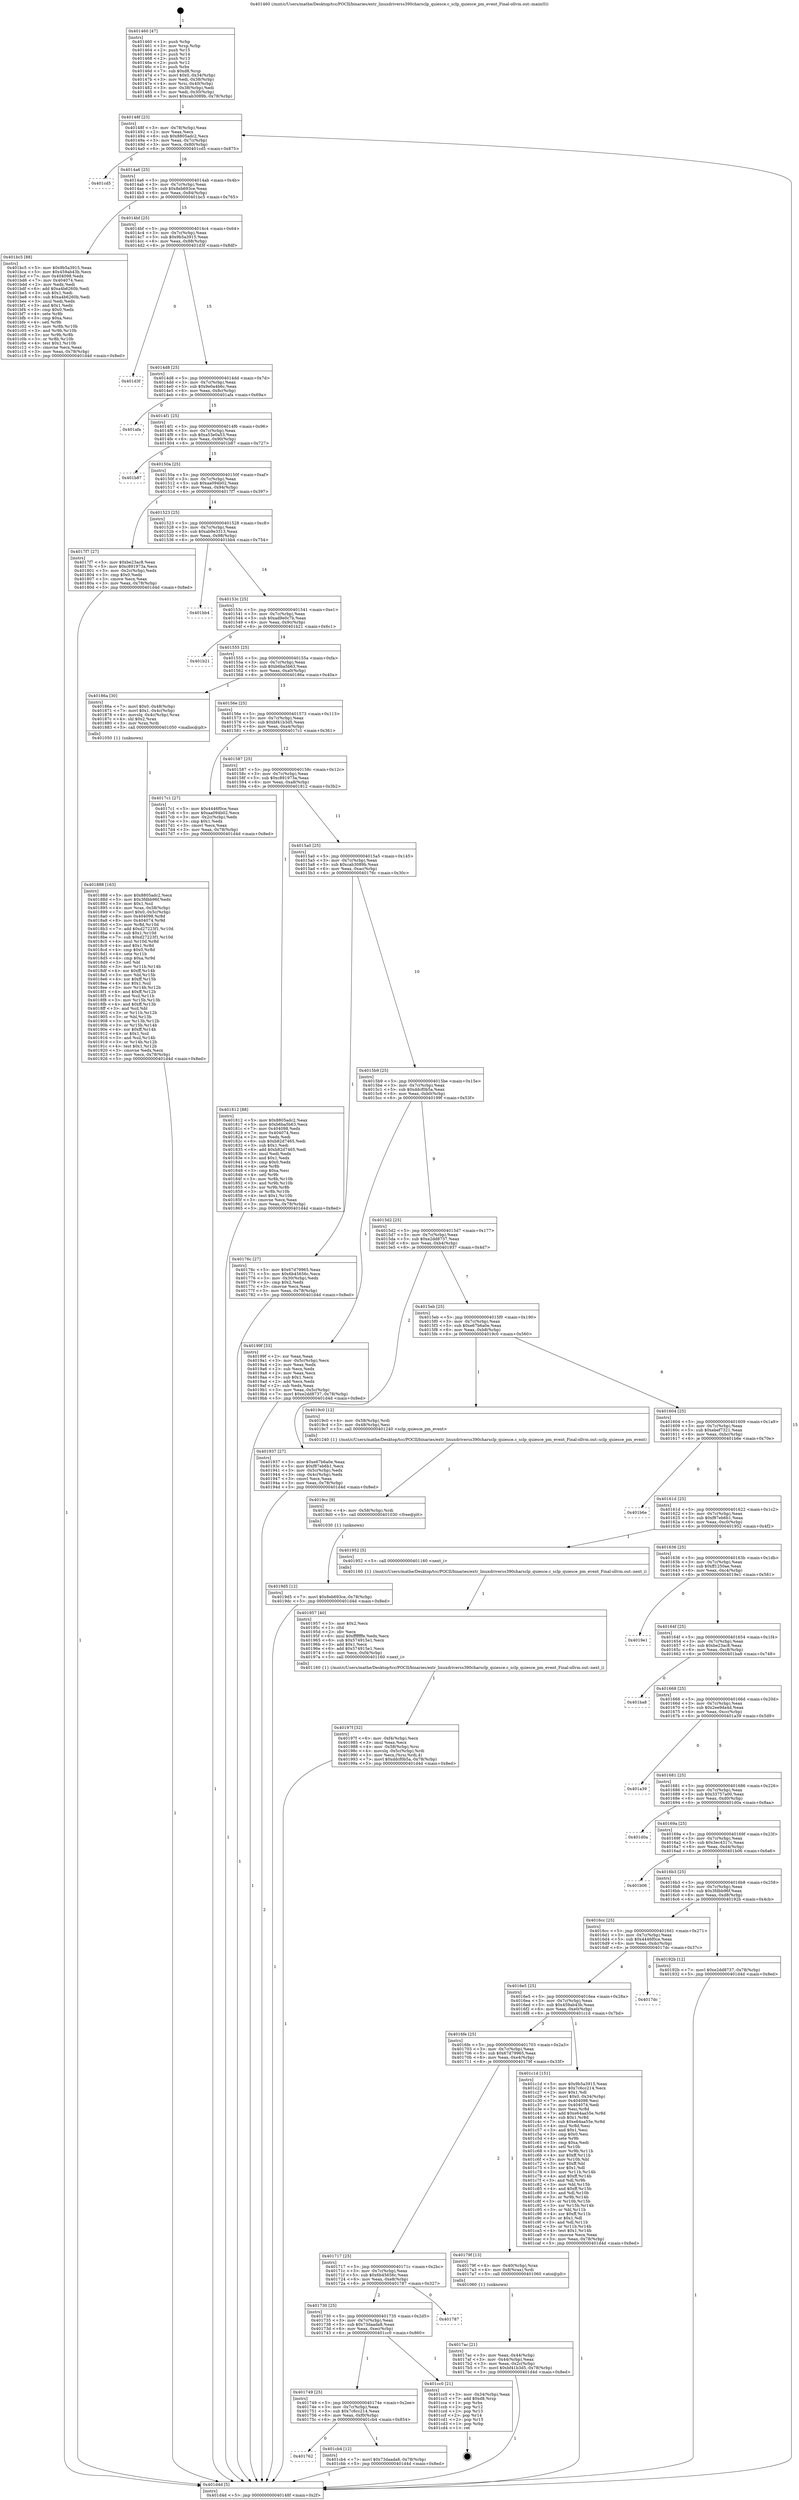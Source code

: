 digraph "0x401460" {
  label = "0x401460 (/mnt/c/Users/mathe/Desktop/tcc/POCII/binaries/extr_linuxdriverss390charsclp_quiesce.c_sclp_quiesce_pm_event_Final-ollvm.out::main(0))"
  labelloc = "t"
  node[shape=record]

  Entry [label="",width=0.3,height=0.3,shape=circle,fillcolor=black,style=filled]
  "0x40148f" [label="{
     0x40148f [23]\l
     | [instrs]\l
     &nbsp;&nbsp;0x40148f \<+3\>: mov -0x78(%rbp),%eax\l
     &nbsp;&nbsp;0x401492 \<+2\>: mov %eax,%ecx\l
     &nbsp;&nbsp;0x401494 \<+6\>: sub $0x8805adc2,%ecx\l
     &nbsp;&nbsp;0x40149a \<+3\>: mov %eax,-0x7c(%rbp)\l
     &nbsp;&nbsp;0x40149d \<+3\>: mov %ecx,-0x80(%rbp)\l
     &nbsp;&nbsp;0x4014a0 \<+6\>: je 0000000000401cd5 \<main+0x875\>\l
  }"]
  "0x401cd5" [label="{
     0x401cd5\l
  }", style=dashed]
  "0x4014a6" [label="{
     0x4014a6 [25]\l
     | [instrs]\l
     &nbsp;&nbsp;0x4014a6 \<+5\>: jmp 00000000004014ab \<main+0x4b\>\l
     &nbsp;&nbsp;0x4014ab \<+3\>: mov -0x7c(%rbp),%eax\l
     &nbsp;&nbsp;0x4014ae \<+5\>: sub $0x8eb693ce,%eax\l
     &nbsp;&nbsp;0x4014b3 \<+6\>: mov %eax,-0x84(%rbp)\l
     &nbsp;&nbsp;0x4014b9 \<+6\>: je 0000000000401bc5 \<main+0x765\>\l
  }"]
  Exit [label="",width=0.3,height=0.3,shape=circle,fillcolor=black,style=filled,peripheries=2]
  "0x401bc5" [label="{
     0x401bc5 [88]\l
     | [instrs]\l
     &nbsp;&nbsp;0x401bc5 \<+5\>: mov $0x9b5a3915,%eax\l
     &nbsp;&nbsp;0x401bca \<+5\>: mov $0x459ab43b,%ecx\l
     &nbsp;&nbsp;0x401bcf \<+7\>: mov 0x404098,%edx\l
     &nbsp;&nbsp;0x401bd6 \<+7\>: mov 0x404074,%esi\l
     &nbsp;&nbsp;0x401bdd \<+2\>: mov %edx,%edi\l
     &nbsp;&nbsp;0x401bdf \<+6\>: add $0xa4b6260b,%edi\l
     &nbsp;&nbsp;0x401be5 \<+3\>: sub $0x1,%edi\l
     &nbsp;&nbsp;0x401be8 \<+6\>: sub $0xa4b6260b,%edi\l
     &nbsp;&nbsp;0x401bee \<+3\>: imul %edi,%edx\l
     &nbsp;&nbsp;0x401bf1 \<+3\>: and $0x1,%edx\l
     &nbsp;&nbsp;0x401bf4 \<+3\>: cmp $0x0,%edx\l
     &nbsp;&nbsp;0x401bf7 \<+4\>: sete %r8b\l
     &nbsp;&nbsp;0x401bfb \<+3\>: cmp $0xa,%esi\l
     &nbsp;&nbsp;0x401bfe \<+4\>: setl %r9b\l
     &nbsp;&nbsp;0x401c02 \<+3\>: mov %r8b,%r10b\l
     &nbsp;&nbsp;0x401c05 \<+3\>: and %r9b,%r10b\l
     &nbsp;&nbsp;0x401c08 \<+3\>: xor %r9b,%r8b\l
     &nbsp;&nbsp;0x401c0b \<+3\>: or %r8b,%r10b\l
     &nbsp;&nbsp;0x401c0e \<+4\>: test $0x1,%r10b\l
     &nbsp;&nbsp;0x401c12 \<+3\>: cmovne %ecx,%eax\l
     &nbsp;&nbsp;0x401c15 \<+3\>: mov %eax,-0x78(%rbp)\l
     &nbsp;&nbsp;0x401c18 \<+5\>: jmp 0000000000401d4d \<main+0x8ed\>\l
  }"]
  "0x4014bf" [label="{
     0x4014bf [25]\l
     | [instrs]\l
     &nbsp;&nbsp;0x4014bf \<+5\>: jmp 00000000004014c4 \<main+0x64\>\l
     &nbsp;&nbsp;0x4014c4 \<+3\>: mov -0x7c(%rbp),%eax\l
     &nbsp;&nbsp;0x4014c7 \<+5\>: sub $0x9b5a3915,%eax\l
     &nbsp;&nbsp;0x4014cc \<+6\>: mov %eax,-0x88(%rbp)\l
     &nbsp;&nbsp;0x4014d2 \<+6\>: je 0000000000401d3f \<main+0x8df\>\l
  }"]
  "0x401762" [label="{
     0x401762\l
  }", style=dashed]
  "0x401d3f" [label="{
     0x401d3f\l
  }", style=dashed]
  "0x4014d8" [label="{
     0x4014d8 [25]\l
     | [instrs]\l
     &nbsp;&nbsp;0x4014d8 \<+5\>: jmp 00000000004014dd \<main+0x7d\>\l
     &nbsp;&nbsp;0x4014dd \<+3\>: mov -0x7c(%rbp),%eax\l
     &nbsp;&nbsp;0x4014e0 \<+5\>: sub $0x9e0a4b6c,%eax\l
     &nbsp;&nbsp;0x4014e5 \<+6\>: mov %eax,-0x8c(%rbp)\l
     &nbsp;&nbsp;0x4014eb \<+6\>: je 0000000000401afa \<main+0x69a\>\l
  }"]
  "0x401cb4" [label="{
     0x401cb4 [12]\l
     | [instrs]\l
     &nbsp;&nbsp;0x401cb4 \<+7\>: movl $0x73daada8,-0x78(%rbp)\l
     &nbsp;&nbsp;0x401cbb \<+5\>: jmp 0000000000401d4d \<main+0x8ed\>\l
  }"]
  "0x401afa" [label="{
     0x401afa\l
  }", style=dashed]
  "0x4014f1" [label="{
     0x4014f1 [25]\l
     | [instrs]\l
     &nbsp;&nbsp;0x4014f1 \<+5\>: jmp 00000000004014f6 \<main+0x96\>\l
     &nbsp;&nbsp;0x4014f6 \<+3\>: mov -0x7c(%rbp),%eax\l
     &nbsp;&nbsp;0x4014f9 \<+5\>: sub $0xa53e0a53,%eax\l
     &nbsp;&nbsp;0x4014fe \<+6\>: mov %eax,-0x90(%rbp)\l
     &nbsp;&nbsp;0x401504 \<+6\>: je 0000000000401b87 \<main+0x727\>\l
  }"]
  "0x401749" [label="{
     0x401749 [25]\l
     | [instrs]\l
     &nbsp;&nbsp;0x401749 \<+5\>: jmp 000000000040174e \<main+0x2ee\>\l
     &nbsp;&nbsp;0x40174e \<+3\>: mov -0x7c(%rbp),%eax\l
     &nbsp;&nbsp;0x401751 \<+5\>: sub $0x7c6cc214,%eax\l
     &nbsp;&nbsp;0x401756 \<+6\>: mov %eax,-0xf0(%rbp)\l
     &nbsp;&nbsp;0x40175c \<+6\>: je 0000000000401cb4 \<main+0x854\>\l
  }"]
  "0x401b87" [label="{
     0x401b87\l
  }", style=dashed]
  "0x40150a" [label="{
     0x40150a [25]\l
     | [instrs]\l
     &nbsp;&nbsp;0x40150a \<+5\>: jmp 000000000040150f \<main+0xaf\>\l
     &nbsp;&nbsp;0x40150f \<+3\>: mov -0x7c(%rbp),%eax\l
     &nbsp;&nbsp;0x401512 \<+5\>: sub $0xaa094b02,%eax\l
     &nbsp;&nbsp;0x401517 \<+6\>: mov %eax,-0x94(%rbp)\l
     &nbsp;&nbsp;0x40151d \<+6\>: je 00000000004017f7 \<main+0x397\>\l
  }"]
  "0x401cc0" [label="{
     0x401cc0 [21]\l
     | [instrs]\l
     &nbsp;&nbsp;0x401cc0 \<+3\>: mov -0x34(%rbp),%eax\l
     &nbsp;&nbsp;0x401cc3 \<+7\>: add $0xd8,%rsp\l
     &nbsp;&nbsp;0x401cca \<+1\>: pop %rbx\l
     &nbsp;&nbsp;0x401ccb \<+2\>: pop %r12\l
     &nbsp;&nbsp;0x401ccd \<+2\>: pop %r13\l
     &nbsp;&nbsp;0x401ccf \<+2\>: pop %r14\l
     &nbsp;&nbsp;0x401cd1 \<+2\>: pop %r15\l
     &nbsp;&nbsp;0x401cd3 \<+1\>: pop %rbp\l
     &nbsp;&nbsp;0x401cd4 \<+1\>: ret\l
  }"]
  "0x4017f7" [label="{
     0x4017f7 [27]\l
     | [instrs]\l
     &nbsp;&nbsp;0x4017f7 \<+5\>: mov $0xbe23ac8,%eax\l
     &nbsp;&nbsp;0x4017fc \<+5\>: mov $0xc891973a,%ecx\l
     &nbsp;&nbsp;0x401801 \<+3\>: mov -0x2c(%rbp),%edx\l
     &nbsp;&nbsp;0x401804 \<+3\>: cmp $0x0,%edx\l
     &nbsp;&nbsp;0x401807 \<+3\>: cmove %ecx,%eax\l
     &nbsp;&nbsp;0x40180a \<+3\>: mov %eax,-0x78(%rbp)\l
     &nbsp;&nbsp;0x40180d \<+5\>: jmp 0000000000401d4d \<main+0x8ed\>\l
  }"]
  "0x401523" [label="{
     0x401523 [25]\l
     | [instrs]\l
     &nbsp;&nbsp;0x401523 \<+5\>: jmp 0000000000401528 \<main+0xc8\>\l
     &nbsp;&nbsp;0x401528 \<+3\>: mov -0x7c(%rbp),%eax\l
     &nbsp;&nbsp;0x40152b \<+5\>: sub $0xab9e3313,%eax\l
     &nbsp;&nbsp;0x401530 \<+6\>: mov %eax,-0x98(%rbp)\l
     &nbsp;&nbsp;0x401536 \<+6\>: je 0000000000401bb4 \<main+0x754\>\l
  }"]
  "0x401730" [label="{
     0x401730 [25]\l
     | [instrs]\l
     &nbsp;&nbsp;0x401730 \<+5\>: jmp 0000000000401735 \<main+0x2d5\>\l
     &nbsp;&nbsp;0x401735 \<+3\>: mov -0x7c(%rbp),%eax\l
     &nbsp;&nbsp;0x401738 \<+5\>: sub $0x73daada8,%eax\l
     &nbsp;&nbsp;0x40173d \<+6\>: mov %eax,-0xec(%rbp)\l
     &nbsp;&nbsp;0x401743 \<+6\>: je 0000000000401cc0 \<main+0x860\>\l
  }"]
  "0x401bb4" [label="{
     0x401bb4\l
  }", style=dashed]
  "0x40153c" [label="{
     0x40153c [25]\l
     | [instrs]\l
     &nbsp;&nbsp;0x40153c \<+5\>: jmp 0000000000401541 \<main+0xe1\>\l
     &nbsp;&nbsp;0x401541 \<+3\>: mov -0x7c(%rbp),%eax\l
     &nbsp;&nbsp;0x401544 \<+5\>: sub $0xad9e0c7b,%eax\l
     &nbsp;&nbsp;0x401549 \<+6\>: mov %eax,-0x9c(%rbp)\l
     &nbsp;&nbsp;0x40154f \<+6\>: je 0000000000401b21 \<main+0x6c1\>\l
  }"]
  "0x401787" [label="{
     0x401787\l
  }", style=dashed]
  "0x401b21" [label="{
     0x401b21\l
  }", style=dashed]
  "0x401555" [label="{
     0x401555 [25]\l
     | [instrs]\l
     &nbsp;&nbsp;0x401555 \<+5\>: jmp 000000000040155a \<main+0xfa\>\l
     &nbsp;&nbsp;0x40155a \<+3\>: mov -0x7c(%rbp),%eax\l
     &nbsp;&nbsp;0x40155d \<+5\>: sub $0xb6ba5b63,%eax\l
     &nbsp;&nbsp;0x401562 \<+6\>: mov %eax,-0xa0(%rbp)\l
     &nbsp;&nbsp;0x401568 \<+6\>: je 000000000040186a \<main+0x40a\>\l
  }"]
  "0x4019d5" [label="{
     0x4019d5 [12]\l
     | [instrs]\l
     &nbsp;&nbsp;0x4019d5 \<+7\>: movl $0x8eb693ce,-0x78(%rbp)\l
     &nbsp;&nbsp;0x4019dc \<+5\>: jmp 0000000000401d4d \<main+0x8ed\>\l
  }"]
  "0x40186a" [label="{
     0x40186a [30]\l
     | [instrs]\l
     &nbsp;&nbsp;0x40186a \<+7\>: movl $0x0,-0x48(%rbp)\l
     &nbsp;&nbsp;0x401871 \<+7\>: movl $0x1,-0x4c(%rbp)\l
     &nbsp;&nbsp;0x401878 \<+4\>: movslq -0x4c(%rbp),%rax\l
     &nbsp;&nbsp;0x40187c \<+4\>: shl $0x2,%rax\l
     &nbsp;&nbsp;0x401880 \<+3\>: mov %rax,%rdi\l
     &nbsp;&nbsp;0x401883 \<+5\>: call 0000000000401050 \<malloc@plt\>\l
     | [calls]\l
     &nbsp;&nbsp;0x401050 \{1\} (unknown)\l
  }"]
  "0x40156e" [label="{
     0x40156e [25]\l
     | [instrs]\l
     &nbsp;&nbsp;0x40156e \<+5\>: jmp 0000000000401573 \<main+0x113\>\l
     &nbsp;&nbsp;0x401573 \<+3\>: mov -0x7c(%rbp),%eax\l
     &nbsp;&nbsp;0x401576 \<+5\>: sub $0xbf41b3d5,%eax\l
     &nbsp;&nbsp;0x40157b \<+6\>: mov %eax,-0xa4(%rbp)\l
     &nbsp;&nbsp;0x401581 \<+6\>: je 00000000004017c1 \<main+0x361\>\l
  }"]
  "0x4019cc" [label="{
     0x4019cc [9]\l
     | [instrs]\l
     &nbsp;&nbsp;0x4019cc \<+4\>: mov -0x58(%rbp),%rdi\l
     &nbsp;&nbsp;0x4019d0 \<+5\>: call 0000000000401030 \<free@plt\>\l
     | [calls]\l
     &nbsp;&nbsp;0x401030 \{1\} (unknown)\l
  }"]
  "0x4017c1" [label="{
     0x4017c1 [27]\l
     | [instrs]\l
     &nbsp;&nbsp;0x4017c1 \<+5\>: mov $0x4446f0ce,%eax\l
     &nbsp;&nbsp;0x4017c6 \<+5\>: mov $0xaa094b02,%ecx\l
     &nbsp;&nbsp;0x4017cb \<+3\>: mov -0x2c(%rbp),%edx\l
     &nbsp;&nbsp;0x4017ce \<+3\>: cmp $0x1,%edx\l
     &nbsp;&nbsp;0x4017d1 \<+3\>: cmovl %ecx,%eax\l
     &nbsp;&nbsp;0x4017d4 \<+3\>: mov %eax,-0x78(%rbp)\l
     &nbsp;&nbsp;0x4017d7 \<+5\>: jmp 0000000000401d4d \<main+0x8ed\>\l
  }"]
  "0x401587" [label="{
     0x401587 [25]\l
     | [instrs]\l
     &nbsp;&nbsp;0x401587 \<+5\>: jmp 000000000040158c \<main+0x12c\>\l
     &nbsp;&nbsp;0x40158c \<+3\>: mov -0x7c(%rbp),%eax\l
     &nbsp;&nbsp;0x40158f \<+5\>: sub $0xc891973a,%eax\l
     &nbsp;&nbsp;0x401594 \<+6\>: mov %eax,-0xa8(%rbp)\l
     &nbsp;&nbsp;0x40159a \<+6\>: je 0000000000401812 \<main+0x3b2\>\l
  }"]
  "0x40197f" [label="{
     0x40197f [32]\l
     | [instrs]\l
     &nbsp;&nbsp;0x40197f \<+6\>: mov -0xf4(%rbp),%ecx\l
     &nbsp;&nbsp;0x401985 \<+3\>: imul %eax,%ecx\l
     &nbsp;&nbsp;0x401988 \<+4\>: mov -0x58(%rbp),%rsi\l
     &nbsp;&nbsp;0x40198c \<+4\>: movslq -0x5c(%rbp),%rdi\l
     &nbsp;&nbsp;0x401990 \<+3\>: mov %ecx,(%rsi,%rdi,4)\l
     &nbsp;&nbsp;0x401993 \<+7\>: movl $0xddcf0b5a,-0x78(%rbp)\l
     &nbsp;&nbsp;0x40199a \<+5\>: jmp 0000000000401d4d \<main+0x8ed\>\l
  }"]
  "0x401812" [label="{
     0x401812 [88]\l
     | [instrs]\l
     &nbsp;&nbsp;0x401812 \<+5\>: mov $0x8805adc2,%eax\l
     &nbsp;&nbsp;0x401817 \<+5\>: mov $0xb6ba5b63,%ecx\l
     &nbsp;&nbsp;0x40181c \<+7\>: mov 0x404098,%edx\l
     &nbsp;&nbsp;0x401823 \<+7\>: mov 0x404074,%esi\l
     &nbsp;&nbsp;0x40182a \<+2\>: mov %edx,%edi\l
     &nbsp;&nbsp;0x40182c \<+6\>: sub $0xb82d7465,%edi\l
     &nbsp;&nbsp;0x401832 \<+3\>: sub $0x1,%edi\l
     &nbsp;&nbsp;0x401835 \<+6\>: add $0xb82d7465,%edi\l
     &nbsp;&nbsp;0x40183b \<+3\>: imul %edi,%edx\l
     &nbsp;&nbsp;0x40183e \<+3\>: and $0x1,%edx\l
     &nbsp;&nbsp;0x401841 \<+3\>: cmp $0x0,%edx\l
     &nbsp;&nbsp;0x401844 \<+4\>: sete %r8b\l
     &nbsp;&nbsp;0x401848 \<+3\>: cmp $0xa,%esi\l
     &nbsp;&nbsp;0x40184b \<+4\>: setl %r9b\l
     &nbsp;&nbsp;0x40184f \<+3\>: mov %r8b,%r10b\l
     &nbsp;&nbsp;0x401852 \<+3\>: and %r9b,%r10b\l
     &nbsp;&nbsp;0x401855 \<+3\>: xor %r9b,%r8b\l
     &nbsp;&nbsp;0x401858 \<+3\>: or %r8b,%r10b\l
     &nbsp;&nbsp;0x40185b \<+4\>: test $0x1,%r10b\l
     &nbsp;&nbsp;0x40185f \<+3\>: cmovne %ecx,%eax\l
     &nbsp;&nbsp;0x401862 \<+3\>: mov %eax,-0x78(%rbp)\l
     &nbsp;&nbsp;0x401865 \<+5\>: jmp 0000000000401d4d \<main+0x8ed\>\l
  }"]
  "0x4015a0" [label="{
     0x4015a0 [25]\l
     | [instrs]\l
     &nbsp;&nbsp;0x4015a0 \<+5\>: jmp 00000000004015a5 \<main+0x145\>\l
     &nbsp;&nbsp;0x4015a5 \<+3\>: mov -0x7c(%rbp),%eax\l
     &nbsp;&nbsp;0x4015a8 \<+5\>: sub $0xcab3089b,%eax\l
     &nbsp;&nbsp;0x4015ad \<+6\>: mov %eax,-0xac(%rbp)\l
     &nbsp;&nbsp;0x4015b3 \<+6\>: je 000000000040176c \<main+0x30c\>\l
  }"]
  "0x401957" [label="{
     0x401957 [40]\l
     | [instrs]\l
     &nbsp;&nbsp;0x401957 \<+5\>: mov $0x2,%ecx\l
     &nbsp;&nbsp;0x40195c \<+1\>: cltd\l
     &nbsp;&nbsp;0x40195d \<+2\>: idiv %ecx\l
     &nbsp;&nbsp;0x40195f \<+6\>: imul $0xfffffffe,%edx,%ecx\l
     &nbsp;&nbsp;0x401965 \<+6\>: sub $0x574915e1,%ecx\l
     &nbsp;&nbsp;0x40196b \<+3\>: add $0x1,%ecx\l
     &nbsp;&nbsp;0x40196e \<+6\>: add $0x574915e1,%ecx\l
     &nbsp;&nbsp;0x401974 \<+6\>: mov %ecx,-0xf4(%rbp)\l
     &nbsp;&nbsp;0x40197a \<+5\>: call 0000000000401160 \<next_i\>\l
     | [calls]\l
     &nbsp;&nbsp;0x401160 \{1\} (/mnt/c/Users/mathe/Desktop/tcc/POCII/binaries/extr_linuxdriverss390charsclp_quiesce.c_sclp_quiesce_pm_event_Final-ollvm.out::next_i)\l
  }"]
  "0x40176c" [label="{
     0x40176c [27]\l
     | [instrs]\l
     &nbsp;&nbsp;0x40176c \<+5\>: mov $0x67d79965,%eax\l
     &nbsp;&nbsp;0x401771 \<+5\>: mov $0x6b45656c,%ecx\l
     &nbsp;&nbsp;0x401776 \<+3\>: mov -0x30(%rbp),%edx\l
     &nbsp;&nbsp;0x401779 \<+3\>: cmp $0x2,%edx\l
     &nbsp;&nbsp;0x40177c \<+3\>: cmovne %ecx,%eax\l
     &nbsp;&nbsp;0x40177f \<+3\>: mov %eax,-0x78(%rbp)\l
     &nbsp;&nbsp;0x401782 \<+5\>: jmp 0000000000401d4d \<main+0x8ed\>\l
  }"]
  "0x4015b9" [label="{
     0x4015b9 [25]\l
     | [instrs]\l
     &nbsp;&nbsp;0x4015b9 \<+5\>: jmp 00000000004015be \<main+0x15e\>\l
     &nbsp;&nbsp;0x4015be \<+3\>: mov -0x7c(%rbp),%eax\l
     &nbsp;&nbsp;0x4015c1 \<+5\>: sub $0xddcf0b5a,%eax\l
     &nbsp;&nbsp;0x4015c6 \<+6\>: mov %eax,-0xb0(%rbp)\l
     &nbsp;&nbsp;0x4015cc \<+6\>: je 000000000040199f \<main+0x53f\>\l
  }"]
  "0x401d4d" [label="{
     0x401d4d [5]\l
     | [instrs]\l
     &nbsp;&nbsp;0x401d4d \<+5\>: jmp 000000000040148f \<main+0x2f\>\l
  }"]
  "0x401460" [label="{
     0x401460 [47]\l
     | [instrs]\l
     &nbsp;&nbsp;0x401460 \<+1\>: push %rbp\l
     &nbsp;&nbsp;0x401461 \<+3\>: mov %rsp,%rbp\l
     &nbsp;&nbsp;0x401464 \<+2\>: push %r15\l
     &nbsp;&nbsp;0x401466 \<+2\>: push %r14\l
     &nbsp;&nbsp;0x401468 \<+2\>: push %r13\l
     &nbsp;&nbsp;0x40146a \<+2\>: push %r12\l
     &nbsp;&nbsp;0x40146c \<+1\>: push %rbx\l
     &nbsp;&nbsp;0x40146d \<+7\>: sub $0xd8,%rsp\l
     &nbsp;&nbsp;0x401474 \<+7\>: movl $0x0,-0x34(%rbp)\l
     &nbsp;&nbsp;0x40147b \<+3\>: mov %edi,-0x38(%rbp)\l
     &nbsp;&nbsp;0x40147e \<+4\>: mov %rsi,-0x40(%rbp)\l
     &nbsp;&nbsp;0x401482 \<+3\>: mov -0x38(%rbp),%edi\l
     &nbsp;&nbsp;0x401485 \<+3\>: mov %edi,-0x30(%rbp)\l
     &nbsp;&nbsp;0x401488 \<+7\>: movl $0xcab3089b,-0x78(%rbp)\l
  }"]
  "0x401888" [label="{
     0x401888 [163]\l
     | [instrs]\l
     &nbsp;&nbsp;0x401888 \<+5\>: mov $0x8805adc2,%ecx\l
     &nbsp;&nbsp;0x40188d \<+5\>: mov $0x3fdbb96f,%edx\l
     &nbsp;&nbsp;0x401892 \<+3\>: mov $0x1,%sil\l
     &nbsp;&nbsp;0x401895 \<+4\>: mov %rax,-0x58(%rbp)\l
     &nbsp;&nbsp;0x401899 \<+7\>: movl $0x0,-0x5c(%rbp)\l
     &nbsp;&nbsp;0x4018a0 \<+8\>: mov 0x404098,%r8d\l
     &nbsp;&nbsp;0x4018a8 \<+8\>: mov 0x404074,%r9d\l
     &nbsp;&nbsp;0x4018b0 \<+3\>: mov %r8d,%r10d\l
     &nbsp;&nbsp;0x4018b3 \<+7\>: add $0xd27223f1,%r10d\l
     &nbsp;&nbsp;0x4018ba \<+4\>: sub $0x1,%r10d\l
     &nbsp;&nbsp;0x4018be \<+7\>: sub $0xd27223f1,%r10d\l
     &nbsp;&nbsp;0x4018c5 \<+4\>: imul %r10d,%r8d\l
     &nbsp;&nbsp;0x4018c9 \<+4\>: and $0x1,%r8d\l
     &nbsp;&nbsp;0x4018cd \<+4\>: cmp $0x0,%r8d\l
     &nbsp;&nbsp;0x4018d1 \<+4\>: sete %r11b\l
     &nbsp;&nbsp;0x4018d5 \<+4\>: cmp $0xa,%r9d\l
     &nbsp;&nbsp;0x4018d9 \<+3\>: setl %bl\l
     &nbsp;&nbsp;0x4018dc \<+3\>: mov %r11b,%r14b\l
     &nbsp;&nbsp;0x4018df \<+4\>: xor $0xff,%r14b\l
     &nbsp;&nbsp;0x4018e3 \<+3\>: mov %bl,%r15b\l
     &nbsp;&nbsp;0x4018e6 \<+4\>: xor $0xff,%r15b\l
     &nbsp;&nbsp;0x4018ea \<+4\>: xor $0x1,%sil\l
     &nbsp;&nbsp;0x4018ee \<+3\>: mov %r14b,%r12b\l
     &nbsp;&nbsp;0x4018f1 \<+4\>: and $0xff,%r12b\l
     &nbsp;&nbsp;0x4018f5 \<+3\>: and %sil,%r11b\l
     &nbsp;&nbsp;0x4018f8 \<+3\>: mov %r15b,%r13b\l
     &nbsp;&nbsp;0x4018fb \<+4\>: and $0xff,%r13b\l
     &nbsp;&nbsp;0x4018ff \<+3\>: and %sil,%bl\l
     &nbsp;&nbsp;0x401902 \<+3\>: or %r11b,%r12b\l
     &nbsp;&nbsp;0x401905 \<+3\>: or %bl,%r13b\l
     &nbsp;&nbsp;0x401908 \<+3\>: xor %r13b,%r12b\l
     &nbsp;&nbsp;0x40190b \<+3\>: or %r15b,%r14b\l
     &nbsp;&nbsp;0x40190e \<+4\>: xor $0xff,%r14b\l
     &nbsp;&nbsp;0x401912 \<+4\>: or $0x1,%sil\l
     &nbsp;&nbsp;0x401916 \<+3\>: and %sil,%r14b\l
     &nbsp;&nbsp;0x401919 \<+3\>: or %r14b,%r12b\l
     &nbsp;&nbsp;0x40191c \<+4\>: test $0x1,%r12b\l
     &nbsp;&nbsp;0x401920 \<+3\>: cmovne %edx,%ecx\l
     &nbsp;&nbsp;0x401923 \<+3\>: mov %ecx,-0x78(%rbp)\l
     &nbsp;&nbsp;0x401926 \<+5\>: jmp 0000000000401d4d \<main+0x8ed\>\l
  }"]
  "0x40199f" [label="{
     0x40199f [33]\l
     | [instrs]\l
     &nbsp;&nbsp;0x40199f \<+2\>: xor %eax,%eax\l
     &nbsp;&nbsp;0x4019a1 \<+3\>: mov -0x5c(%rbp),%ecx\l
     &nbsp;&nbsp;0x4019a4 \<+2\>: mov %eax,%edx\l
     &nbsp;&nbsp;0x4019a6 \<+2\>: sub %ecx,%edx\l
     &nbsp;&nbsp;0x4019a8 \<+2\>: mov %eax,%ecx\l
     &nbsp;&nbsp;0x4019aa \<+3\>: sub $0x1,%ecx\l
     &nbsp;&nbsp;0x4019ad \<+2\>: add %ecx,%edx\l
     &nbsp;&nbsp;0x4019af \<+2\>: sub %edx,%eax\l
     &nbsp;&nbsp;0x4019b1 \<+3\>: mov %eax,-0x5c(%rbp)\l
     &nbsp;&nbsp;0x4019b4 \<+7\>: movl $0xe2dd8737,-0x78(%rbp)\l
     &nbsp;&nbsp;0x4019bb \<+5\>: jmp 0000000000401d4d \<main+0x8ed\>\l
  }"]
  "0x4015d2" [label="{
     0x4015d2 [25]\l
     | [instrs]\l
     &nbsp;&nbsp;0x4015d2 \<+5\>: jmp 00000000004015d7 \<main+0x177\>\l
     &nbsp;&nbsp;0x4015d7 \<+3\>: mov -0x7c(%rbp),%eax\l
     &nbsp;&nbsp;0x4015da \<+5\>: sub $0xe2dd8737,%eax\l
     &nbsp;&nbsp;0x4015df \<+6\>: mov %eax,-0xb4(%rbp)\l
     &nbsp;&nbsp;0x4015e5 \<+6\>: je 0000000000401937 \<main+0x4d7\>\l
  }"]
  "0x4017ac" [label="{
     0x4017ac [21]\l
     | [instrs]\l
     &nbsp;&nbsp;0x4017ac \<+3\>: mov %eax,-0x44(%rbp)\l
     &nbsp;&nbsp;0x4017af \<+3\>: mov -0x44(%rbp),%eax\l
     &nbsp;&nbsp;0x4017b2 \<+3\>: mov %eax,-0x2c(%rbp)\l
     &nbsp;&nbsp;0x4017b5 \<+7\>: movl $0xbf41b3d5,-0x78(%rbp)\l
     &nbsp;&nbsp;0x4017bc \<+5\>: jmp 0000000000401d4d \<main+0x8ed\>\l
  }"]
  "0x401937" [label="{
     0x401937 [27]\l
     | [instrs]\l
     &nbsp;&nbsp;0x401937 \<+5\>: mov $0xe67b6a0e,%eax\l
     &nbsp;&nbsp;0x40193c \<+5\>: mov $0xf87eb6b1,%ecx\l
     &nbsp;&nbsp;0x401941 \<+3\>: mov -0x5c(%rbp),%edx\l
     &nbsp;&nbsp;0x401944 \<+3\>: cmp -0x4c(%rbp),%edx\l
     &nbsp;&nbsp;0x401947 \<+3\>: cmovl %ecx,%eax\l
     &nbsp;&nbsp;0x40194a \<+3\>: mov %eax,-0x78(%rbp)\l
     &nbsp;&nbsp;0x40194d \<+5\>: jmp 0000000000401d4d \<main+0x8ed\>\l
  }"]
  "0x4015eb" [label="{
     0x4015eb [25]\l
     | [instrs]\l
     &nbsp;&nbsp;0x4015eb \<+5\>: jmp 00000000004015f0 \<main+0x190\>\l
     &nbsp;&nbsp;0x4015f0 \<+3\>: mov -0x7c(%rbp),%eax\l
     &nbsp;&nbsp;0x4015f3 \<+5\>: sub $0xe67b6a0e,%eax\l
     &nbsp;&nbsp;0x4015f8 \<+6\>: mov %eax,-0xb8(%rbp)\l
     &nbsp;&nbsp;0x4015fe \<+6\>: je 00000000004019c0 \<main+0x560\>\l
  }"]
  "0x401717" [label="{
     0x401717 [25]\l
     | [instrs]\l
     &nbsp;&nbsp;0x401717 \<+5\>: jmp 000000000040171c \<main+0x2bc\>\l
     &nbsp;&nbsp;0x40171c \<+3\>: mov -0x7c(%rbp),%eax\l
     &nbsp;&nbsp;0x40171f \<+5\>: sub $0x6b45656c,%eax\l
     &nbsp;&nbsp;0x401724 \<+6\>: mov %eax,-0xe8(%rbp)\l
     &nbsp;&nbsp;0x40172a \<+6\>: je 0000000000401787 \<main+0x327\>\l
  }"]
  "0x4019c0" [label="{
     0x4019c0 [12]\l
     | [instrs]\l
     &nbsp;&nbsp;0x4019c0 \<+4\>: mov -0x58(%rbp),%rdi\l
     &nbsp;&nbsp;0x4019c4 \<+3\>: mov -0x48(%rbp),%esi\l
     &nbsp;&nbsp;0x4019c7 \<+5\>: call 0000000000401240 \<sclp_quiesce_pm_event\>\l
     | [calls]\l
     &nbsp;&nbsp;0x401240 \{1\} (/mnt/c/Users/mathe/Desktop/tcc/POCII/binaries/extr_linuxdriverss390charsclp_quiesce.c_sclp_quiesce_pm_event_Final-ollvm.out::sclp_quiesce_pm_event)\l
  }"]
  "0x401604" [label="{
     0x401604 [25]\l
     | [instrs]\l
     &nbsp;&nbsp;0x401604 \<+5\>: jmp 0000000000401609 \<main+0x1a9\>\l
     &nbsp;&nbsp;0x401609 \<+3\>: mov -0x7c(%rbp),%eax\l
     &nbsp;&nbsp;0x40160c \<+5\>: sub $0xebef7321,%eax\l
     &nbsp;&nbsp;0x401611 \<+6\>: mov %eax,-0xbc(%rbp)\l
     &nbsp;&nbsp;0x401617 \<+6\>: je 0000000000401b6e \<main+0x70e\>\l
  }"]
  "0x40179f" [label="{
     0x40179f [13]\l
     | [instrs]\l
     &nbsp;&nbsp;0x40179f \<+4\>: mov -0x40(%rbp),%rax\l
     &nbsp;&nbsp;0x4017a3 \<+4\>: mov 0x8(%rax),%rdi\l
     &nbsp;&nbsp;0x4017a7 \<+5\>: call 0000000000401060 \<atoi@plt\>\l
     | [calls]\l
     &nbsp;&nbsp;0x401060 \{1\} (unknown)\l
  }"]
  "0x401b6e" [label="{
     0x401b6e\l
  }", style=dashed]
  "0x40161d" [label="{
     0x40161d [25]\l
     | [instrs]\l
     &nbsp;&nbsp;0x40161d \<+5\>: jmp 0000000000401622 \<main+0x1c2\>\l
     &nbsp;&nbsp;0x401622 \<+3\>: mov -0x7c(%rbp),%eax\l
     &nbsp;&nbsp;0x401625 \<+5\>: sub $0xf87eb6b1,%eax\l
     &nbsp;&nbsp;0x40162a \<+6\>: mov %eax,-0xc0(%rbp)\l
     &nbsp;&nbsp;0x401630 \<+6\>: je 0000000000401952 \<main+0x4f2\>\l
  }"]
  "0x4016fe" [label="{
     0x4016fe [25]\l
     | [instrs]\l
     &nbsp;&nbsp;0x4016fe \<+5\>: jmp 0000000000401703 \<main+0x2a3\>\l
     &nbsp;&nbsp;0x401703 \<+3\>: mov -0x7c(%rbp),%eax\l
     &nbsp;&nbsp;0x401706 \<+5\>: sub $0x67d79965,%eax\l
     &nbsp;&nbsp;0x40170b \<+6\>: mov %eax,-0xe4(%rbp)\l
     &nbsp;&nbsp;0x401711 \<+6\>: je 000000000040179f \<main+0x33f\>\l
  }"]
  "0x401952" [label="{
     0x401952 [5]\l
     | [instrs]\l
     &nbsp;&nbsp;0x401952 \<+5\>: call 0000000000401160 \<next_i\>\l
     | [calls]\l
     &nbsp;&nbsp;0x401160 \{1\} (/mnt/c/Users/mathe/Desktop/tcc/POCII/binaries/extr_linuxdriverss390charsclp_quiesce.c_sclp_quiesce_pm_event_Final-ollvm.out::next_i)\l
  }"]
  "0x401636" [label="{
     0x401636 [25]\l
     | [instrs]\l
     &nbsp;&nbsp;0x401636 \<+5\>: jmp 000000000040163b \<main+0x1db\>\l
     &nbsp;&nbsp;0x40163b \<+3\>: mov -0x7c(%rbp),%eax\l
     &nbsp;&nbsp;0x40163e \<+5\>: sub $0xff1250ae,%eax\l
     &nbsp;&nbsp;0x401643 \<+6\>: mov %eax,-0xc4(%rbp)\l
     &nbsp;&nbsp;0x401649 \<+6\>: je 00000000004019e1 \<main+0x581\>\l
  }"]
  "0x401c1d" [label="{
     0x401c1d [151]\l
     | [instrs]\l
     &nbsp;&nbsp;0x401c1d \<+5\>: mov $0x9b5a3915,%eax\l
     &nbsp;&nbsp;0x401c22 \<+5\>: mov $0x7c6cc214,%ecx\l
     &nbsp;&nbsp;0x401c27 \<+2\>: mov $0x1,%dl\l
     &nbsp;&nbsp;0x401c29 \<+7\>: movl $0x0,-0x34(%rbp)\l
     &nbsp;&nbsp;0x401c30 \<+7\>: mov 0x404098,%esi\l
     &nbsp;&nbsp;0x401c37 \<+7\>: mov 0x404074,%edi\l
     &nbsp;&nbsp;0x401c3e \<+3\>: mov %esi,%r8d\l
     &nbsp;&nbsp;0x401c41 \<+7\>: add $0xe64aa55e,%r8d\l
     &nbsp;&nbsp;0x401c48 \<+4\>: sub $0x1,%r8d\l
     &nbsp;&nbsp;0x401c4c \<+7\>: sub $0xe64aa55e,%r8d\l
     &nbsp;&nbsp;0x401c53 \<+4\>: imul %r8d,%esi\l
     &nbsp;&nbsp;0x401c57 \<+3\>: and $0x1,%esi\l
     &nbsp;&nbsp;0x401c5a \<+3\>: cmp $0x0,%esi\l
     &nbsp;&nbsp;0x401c5d \<+4\>: sete %r9b\l
     &nbsp;&nbsp;0x401c61 \<+3\>: cmp $0xa,%edi\l
     &nbsp;&nbsp;0x401c64 \<+4\>: setl %r10b\l
     &nbsp;&nbsp;0x401c68 \<+3\>: mov %r9b,%r11b\l
     &nbsp;&nbsp;0x401c6b \<+4\>: xor $0xff,%r11b\l
     &nbsp;&nbsp;0x401c6f \<+3\>: mov %r10b,%bl\l
     &nbsp;&nbsp;0x401c72 \<+3\>: xor $0xff,%bl\l
     &nbsp;&nbsp;0x401c75 \<+3\>: xor $0x1,%dl\l
     &nbsp;&nbsp;0x401c78 \<+3\>: mov %r11b,%r14b\l
     &nbsp;&nbsp;0x401c7b \<+4\>: and $0xff,%r14b\l
     &nbsp;&nbsp;0x401c7f \<+3\>: and %dl,%r9b\l
     &nbsp;&nbsp;0x401c82 \<+3\>: mov %bl,%r15b\l
     &nbsp;&nbsp;0x401c85 \<+4\>: and $0xff,%r15b\l
     &nbsp;&nbsp;0x401c89 \<+3\>: and %dl,%r10b\l
     &nbsp;&nbsp;0x401c8c \<+3\>: or %r9b,%r14b\l
     &nbsp;&nbsp;0x401c8f \<+3\>: or %r10b,%r15b\l
     &nbsp;&nbsp;0x401c92 \<+3\>: xor %r15b,%r14b\l
     &nbsp;&nbsp;0x401c95 \<+3\>: or %bl,%r11b\l
     &nbsp;&nbsp;0x401c98 \<+4\>: xor $0xff,%r11b\l
     &nbsp;&nbsp;0x401c9c \<+3\>: or $0x1,%dl\l
     &nbsp;&nbsp;0x401c9f \<+3\>: and %dl,%r11b\l
     &nbsp;&nbsp;0x401ca2 \<+3\>: or %r11b,%r14b\l
     &nbsp;&nbsp;0x401ca5 \<+4\>: test $0x1,%r14b\l
     &nbsp;&nbsp;0x401ca9 \<+3\>: cmovne %ecx,%eax\l
     &nbsp;&nbsp;0x401cac \<+3\>: mov %eax,-0x78(%rbp)\l
     &nbsp;&nbsp;0x401caf \<+5\>: jmp 0000000000401d4d \<main+0x8ed\>\l
  }"]
  "0x4019e1" [label="{
     0x4019e1\l
  }", style=dashed]
  "0x40164f" [label="{
     0x40164f [25]\l
     | [instrs]\l
     &nbsp;&nbsp;0x40164f \<+5\>: jmp 0000000000401654 \<main+0x1f4\>\l
     &nbsp;&nbsp;0x401654 \<+3\>: mov -0x7c(%rbp),%eax\l
     &nbsp;&nbsp;0x401657 \<+5\>: sub $0xbe23ac8,%eax\l
     &nbsp;&nbsp;0x40165c \<+6\>: mov %eax,-0xc8(%rbp)\l
     &nbsp;&nbsp;0x401662 \<+6\>: je 0000000000401ba8 \<main+0x748\>\l
  }"]
  "0x4016e5" [label="{
     0x4016e5 [25]\l
     | [instrs]\l
     &nbsp;&nbsp;0x4016e5 \<+5\>: jmp 00000000004016ea \<main+0x28a\>\l
     &nbsp;&nbsp;0x4016ea \<+3\>: mov -0x7c(%rbp),%eax\l
     &nbsp;&nbsp;0x4016ed \<+5\>: sub $0x459ab43b,%eax\l
     &nbsp;&nbsp;0x4016f2 \<+6\>: mov %eax,-0xe0(%rbp)\l
     &nbsp;&nbsp;0x4016f8 \<+6\>: je 0000000000401c1d \<main+0x7bd\>\l
  }"]
  "0x401ba8" [label="{
     0x401ba8\l
  }", style=dashed]
  "0x401668" [label="{
     0x401668 [25]\l
     | [instrs]\l
     &nbsp;&nbsp;0x401668 \<+5\>: jmp 000000000040166d \<main+0x20d\>\l
     &nbsp;&nbsp;0x40166d \<+3\>: mov -0x7c(%rbp),%eax\l
     &nbsp;&nbsp;0x401670 \<+5\>: sub $0x2ee9da4d,%eax\l
     &nbsp;&nbsp;0x401675 \<+6\>: mov %eax,-0xcc(%rbp)\l
     &nbsp;&nbsp;0x40167b \<+6\>: je 0000000000401a39 \<main+0x5d9\>\l
  }"]
  "0x4017dc" [label="{
     0x4017dc\l
  }", style=dashed]
  "0x401a39" [label="{
     0x401a39\l
  }", style=dashed]
  "0x401681" [label="{
     0x401681 [25]\l
     | [instrs]\l
     &nbsp;&nbsp;0x401681 \<+5\>: jmp 0000000000401686 \<main+0x226\>\l
     &nbsp;&nbsp;0x401686 \<+3\>: mov -0x7c(%rbp),%eax\l
     &nbsp;&nbsp;0x401689 \<+5\>: sub $0x33757a00,%eax\l
     &nbsp;&nbsp;0x40168e \<+6\>: mov %eax,-0xd0(%rbp)\l
     &nbsp;&nbsp;0x401694 \<+6\>: je 0000000000401d0a \<main+0x8aa\>\l
  }"]
  "0x4016cc" [label="{
     0x4016cc [25]\l
     | [instrs]\l
     &nbsp;&nbsp;0x4016cc \<+5\>: jmp 00000000004016d1 \<main+0x271\>\l
     &nbsp;&nbsp;0x4016d1 \<+3\>: mov -0x7c(%rbp),%eax\l
     &nbsp;&nbsp;0x4016d4 \<+5\>: sub $0x4446f0ce,%eax\l
     &nbsp;&nbsp;0x4016d9 \<+6\>: mov %eax,-0xdc(%rbp)\l
     &nbsp;&nbsp;0x4016df \<+6\>: je 00000000004017dc \<main+0x37c\>\l
  }"]
  "0x401d0a" [label="{
     0x401d0a\l
  }", style=dashed]
  "0x40169a" [label="{
     0x40169a [25]\l
     | [instrs]\l
     &nbsp;&nbsp;0x40169a \<+5\>: jmp 000000000040169f \<main+0x23f\>\l
     &nbsp;&nbsp;0x40169f \<+3\>: mov -0x7c(%rbp),%eax\l
     &nbsp;&nbsp;0x4016a2 \<+5\>: sub $0x3ec4317c,%eax\l
     &nbsp;&nbsp;0x4016a7 \<+6\>: mov %eax,-0xd4(%rbp)\l
     &nbsp;&nbsp;0x4016ad \<+6\>: je 0000000000401b06 \<main+0x6a6\>\l
  }"]
  "0x40192b" [label="{
     0x40192b [12]\l
     | [instrs]\l
     &nbsp;&nbsp;0x40192b \<+7\>: movl $0xe2dd8737,-0x78(%rbp)\l
     &nbsp;&nbsp;0x401932 \<+5\>: jmp 0000000000401d4d \<main+0x8ed\>\l
  }"]
  "0x401b06" [label="{
     0x401b06\l
  }", style=dashed]
  "0x4016b3" [label="{
     0x4016b3 [25]\l
     | [instrs]\l
     &nbsp;&nbsp;0x4016b3 \<+5\>: jmp 00000000004016b8 \<main+0x258\>\l
     &nbsp;&nbsp;0x4016b8 \<+3\>: mov -0x7c(%rbp),%eax\l
     &nbsp;&nbsp;0x4016bb \<+5\>: sub $0x3fdbb96f,%eax\l
     &nbsp;&nbsp;0x4016c0 \<+6\>: mov %eax,-0xd8(%rbp)\l
     &nbsp;&nbsp;0x4016c6 \<+6\>: je 000000000040192b \<main+0x4cb\>\l
  }"]
  Entry -> "0x401460" [label=" 1"]
  "0x40148f" -> "0x401cd5" [label=" 0"]
  "0x40148f" -> "0x4014a6" [label=" 16"]
  "0x401cc0" -> Exit [label=" 1"]
  "0x4014a6" -> "0x401bc5" [label=" 1"]
  "0x4014a6" -> "0x4014bf" [label=" 15"]
  "0x401cb4" -> "0x401d4d" [label=" 1"]
  "0x4014bf" -> "0x401d3f" [label=" 0"]
  "0x4014bf" -> "0x4014d8" [label=" 15"]
  "0x401749" -> "0x401762" [label=" 0"]
  "0x4014d8" -> "0x401afa" [label=" 0"]
  "0x4014d8" -> "0x4014f1" [label=" 15"]
  "0x401749" -> "0x401cb4" [label=" 1"]
  "0x4014f1" -> "0x401b87" [label=" 0"]
  "0x4014f1" -> "0x40150a" [label=" 15"]
  "0x401730" -> "0x401749" [label=" 1"]
  "0x40150a" -> "0x4017f7" [label=" 1"]
  "0x40150a" -> "0x401523" [label=" 14"]
  "0x401730" -> "0x401cc0" [label=" 1"]
  "0x401523" -> "0x401bb4" [label=" 0"]
  "0x401523" -> "0x40153c" [label=" 14"]
  "0x401717" -> "0x401730" [label=" 2"]
  "0x40153c" -> "0x401b21" [label=" 0"]
  "0x40153c" -> "0x401555" [label=" 14"]
  "0x401717" -> "0x401787" [label=" 0"]
  "0x401555" -> "0x40186a" [label=" 1"]
  "0x401555" -> "0x40156e" [label=" 13"]
  "0x401c1d" -> "0x401d4d" [label=" 1"]
  "0x40156e" -> "0x4017c1" [label=" 1"]
  "0x40156e" -> "0x401587" [label=" 12"]
  "0x401bc5" -> "0x401d4d" [label=" 1"]
  "0x401587" -> "0x401812" [label=" 1"]
  "0x401587" -> "0x4015a0" [label=" 11"]
  "0x4019d5" -> "0x401d4d" [label=" 1"]
  "0x4015a0" -> "0x40176c" [label=" 1"]
  "0x4015a0" -> "0x4015b9" [label=" 10"]
  "0x40176c" -> "0x401d4d" [label=" 1"]
  "0x401460" -> "0x40148f" [label=" 1"]
  "0x401d4d" -> "0x40148f" [label=" 15"]
  "0x4019cc" -> "0x4019d5" [label=" 1"]
  "0x4015b9" -> "0x40199f" [label=" 1"]
  "0x4015b9" -> "0x4015d2" [label=" 9"]
  "0x4019c0" -> "0x4019cc" [label=" 1"]
  "0x4015d2" -> "0x401937" [label=" 2"]
  "0x4015d2" -> "0x4015eb" [label=" 7"]
  "0x40199f" -> "0x401d4d" [label=" 1"]
  "0x4015eb" -> "0x4019c0" [label=" 1"]
  "0x4015eb" -> "0x401604" [label=" 6"]
  "0x40197f" -> "0x401d4d" [label=" 1"]
  "0x401604" -> "0x401b6e" [label=" 0"]
  "0x401604" -> "0x40161d" [label=" 6"]
  "0x401957" -> "0x40197f" [label=" 1"]
  "0x40161d" -> "0x401952" [label=" 1"]
  "0x40161d" -> "0x401636" [label=" 5"]
  "0x401937" -> "0x401d4d" [label=" 2"]
  "0x401636" -> "0x4019e1" [label=" 0"]
  "0x401636" -> "0x40164f" [label=" 5"]
  "0x40192b" -> "0x401d4d" [label=" 1"]
  "0x40164f" -> "0x401ba8" [label=" 0"]
  "0x40164f" -> "0x401668" [label=" 5"]
  "0x40186a" -> "0x401888" [label=" 1"]
  "0x401668" -> "0x401a39" [label=" 0"]
  "0x401668" -> "0x401681" [label=" 5"]
  "0x401812" -> "0x401d4d" [label=" 1"]
  "0x401681" -> "0x401d0a" [label=" 0"]
  "0x401681" -> "0x40169a" [label=" 5"]
  "0x4017c1" -> "0x401d4d" [label=" 1"]
  "0x40169a" -> "0x401b06" [label=" 0"]
  "0x40169a" -> "0x4016b3" [label=" 5"]
  "0x4017ac" -> "0x401d4d" [label=" 1"]
  "0x4016b3" -> "0x40192b" [label=" 1"]
  "0x4016b3" -> "0x4016cc" [label=" 4"]
  "0x4017f7" -> "0x401d4d" [label=" 1"]
  "0x4016cc" -> "0x4017dc" [label=" 0"]
  "0x4016cc" -> "0x4016e5" [label=" 4"]
  "0x401888" -> "0x401d4d" [label=" 1"]
  "0x4016e5" -> "0x401c1d" [label=" 1"]
  "0x4016e5" -> "0x4016fe" [label=" 3"]
  "0x401952" -> "0x401957" [label=" 1"]
  "0x4016fe" -> "0x40179f" [label=" 1"]
  "0x4016fe" -> "0x401717" [label=" 2"]
  "0x40179f" -> "0x4017ac" [label=" 1"]
}
